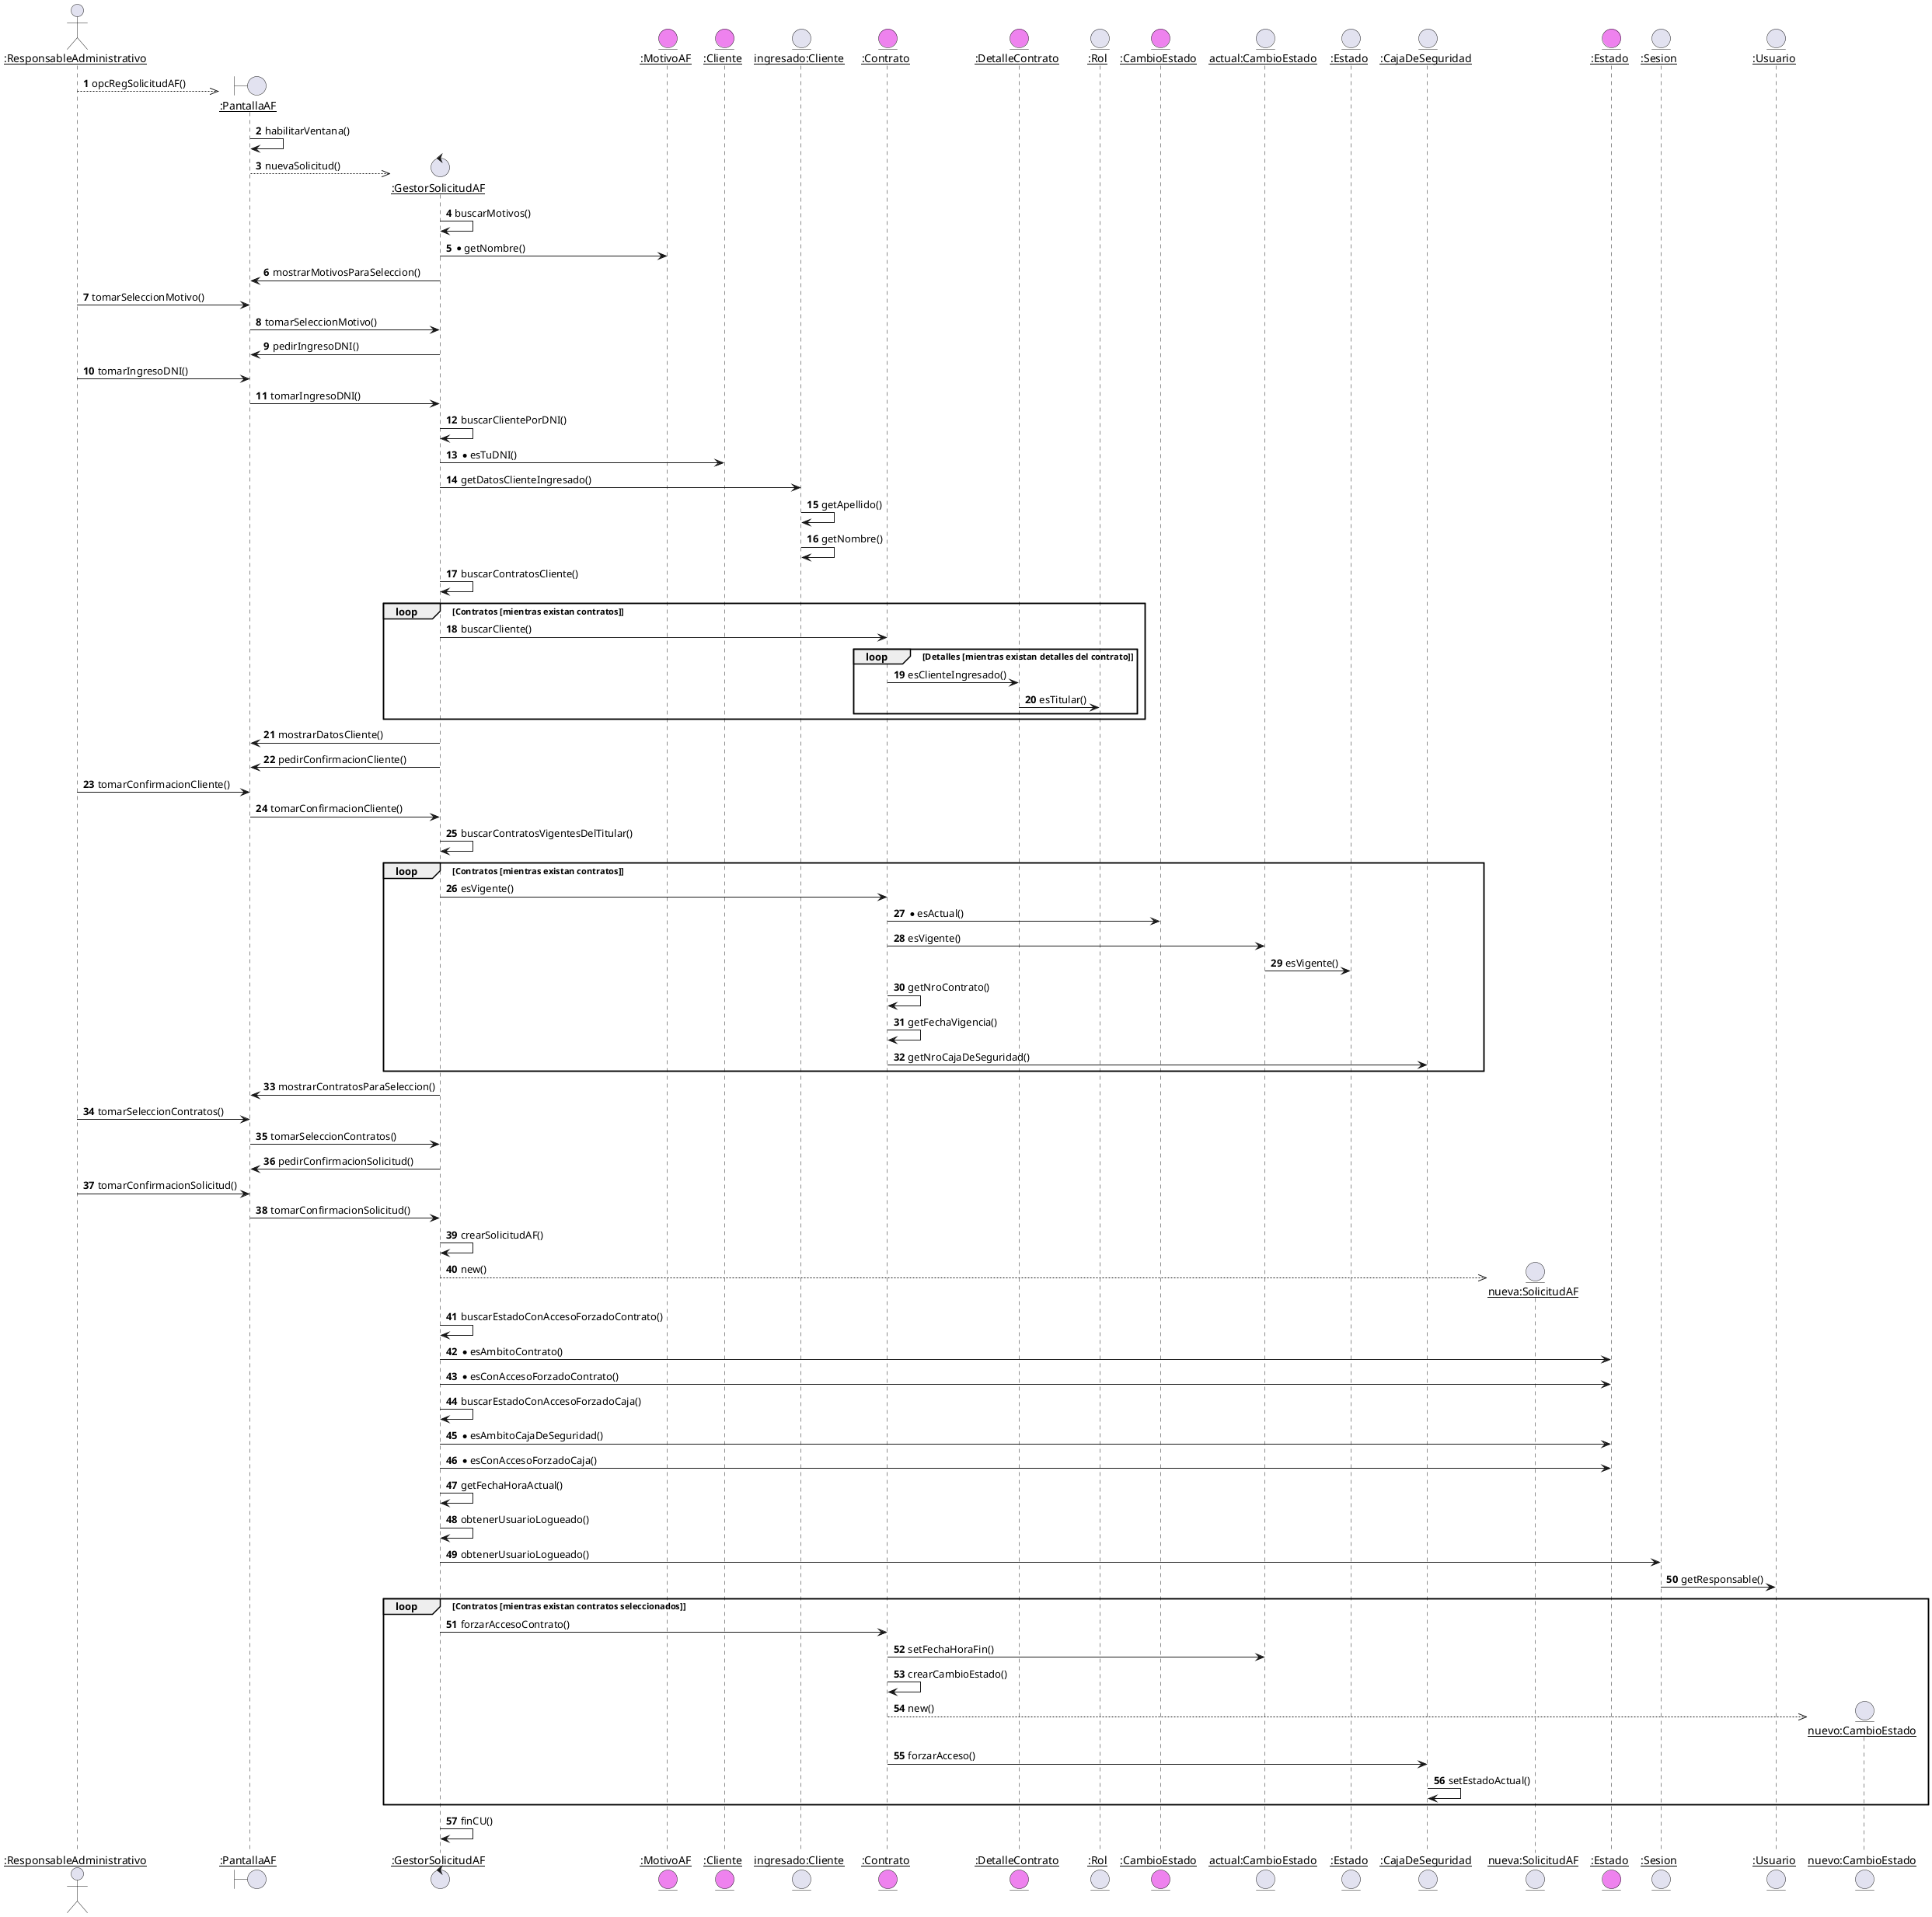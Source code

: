 @startuml CU30 Con detalle 
autonumber 


actor "__:ResponsableAdministrativo__" as RA 
boundary "__:PantallaAF__" as Pantalla 
control "__:GestorSolicitudAF__" as Gestor 

RA-->>Pantalla**: opcRegSolicitudAF()
Pantalla -> Pantalla: habilitarVentana()
Pantalla -->> Gestor**:nuevaSolicitud()

entity "__:MotivoAF__" as Motivos #violet 
Gestor -> Gestor: buscarMotivos()
Gestor -> Motivos: *getNombre()

Gestor -> Pantalla: mostrarMotivosParaSeleccion()
RA->Pantalla: tomarSeleccionMotivo()
Pantalla-> Gestor: tomarSeleccionMotivo()

Gestor -> Pantalla: pedirIngresoDNI()
RA->Pantalla: tomarIngresoDNI()
Pantalla -> Gestor: tomarIngresoDNI()

entity "__:Cliente__" as Clientes #violet 
entity "__ingresado:Cliente__" as Cliente 
Gestor -> Gestor: buscarClientePorDNI()
Gestor -> Clientes: *esTuDNI()

entity "__:Contrato__" as Contratos #violet 
entity "__:DetalleContrato__" as Detalle #violet 
entity "__:Rol__" as Rol 
entity "__:CambioEstado__" as CE #violet 
entity "__actual:CambioEstado__" as actualCE 
entity "__:Estado__" as E 


Gestor -> Cliente: getDatosClienteIngresado()
Cliente -> Cliente: getApellido()
Cliente -> Cliente: getNombre()

Gestor -> Gestor: buscarContratosCliente()
loop Contratos [mientras existan contratos]
    Gestor -> Contratos: buscarCliente()
    loop Detalles [mientras existan detalles del contrato]
        Contratos -> Detalle: esClienteIngresado()
        Detalle -> Rol: esTitular()
    end
end

Gestor -> Pantalla: mostrarDatosCliente()
Gestor -> Pantalla: pedirConfirmacionCliente()
RA -> Pantalla: tomarConfirmacionCliente()
Pantalla -> Gestor: tomarConfirmacionCliente()

Gestor -> Gestor: buscarContratosVigentesDelTitular()
entity "__:CajaDeSeguridad__" as CajaDeSeguridad 
loop Contratos [mientras existan contratos]
    Gestor -> Contratos: esVigente()
    Contratos -> CE: *esActual()
    Contratos -> actualCE: esVigente()
    actualCE -> E: esVigente()

    Contratos -> Contratos: getNroContrato()
    Contratos -> Contratos: getFechaVigencia()
    Contratos -> CajaDeSeguridad: getNroCajaDeSeguridad()
end

Gestor -> Pantalla: mostrarContratosParaSeleccion()
RA-> Pantalla: tomarSeleccionContratos()
Pantalla -> Gestor: tomarSeleccionContratos()

Gestor -> Pantalla: pedirConfirmacionSolicitud()
RA->Pantalla: tomarConfirmacionSolicitud()
Pantalla-> Gestor: tomarConfirmacionSolicitud()


Gestor -> Gestor: crearSolicitudAF()
entity "__nueva:SolicitudAF__" as Solicitud
Gestor -->> Solicitud**: new()

entity "__:Estado__" as Estados #violet 
Gestor -> Gestor: buscarEstadoConAccesoForzadoContrato()
Gestor -> Estados: *esAmbitoContrato()
Gestor -> Estados: *esConAccesoForzadoContrato()

Gestor -> Gestor: buscarEstadoConAccesoForzadoCaja()
Gestor -> Estados: *esAmbitoCajaDeSeguridad()
Gestor -> Estados: *esConAccesoForzadoCaja()

Gestor -> Gestor: getFechaHoraActual()

Gestor -> Gestor: obtenerUsuarioLogueado()
entity "__:Sesion__" as Sesion 
entity "__:Usuario__" as Usuario 
Gestor -> Sesion: obtenerUsuarioLogueado()
Sesion -> Usuario: getResponsable()
entity "__nuevo:CambioEstado__" as newCE 
loop Contratos [mientras existan contratos seleccionados]

    Gestor -> Contratos: forzarAccesoContrato()
    Contratos -> actualCE: setFechaHoraFin()
    Contratos -> Contratos: crearCambioEstado()
    Contratos -->> newCE**: new()
    Contratos -> CajaDeSeguridad: forzarAcceso()
    CajaDeSeguridad -> CajaDeSeguridad: setEstadoActual()

end

Gestor -> Gestor: finCU()

@enduml
